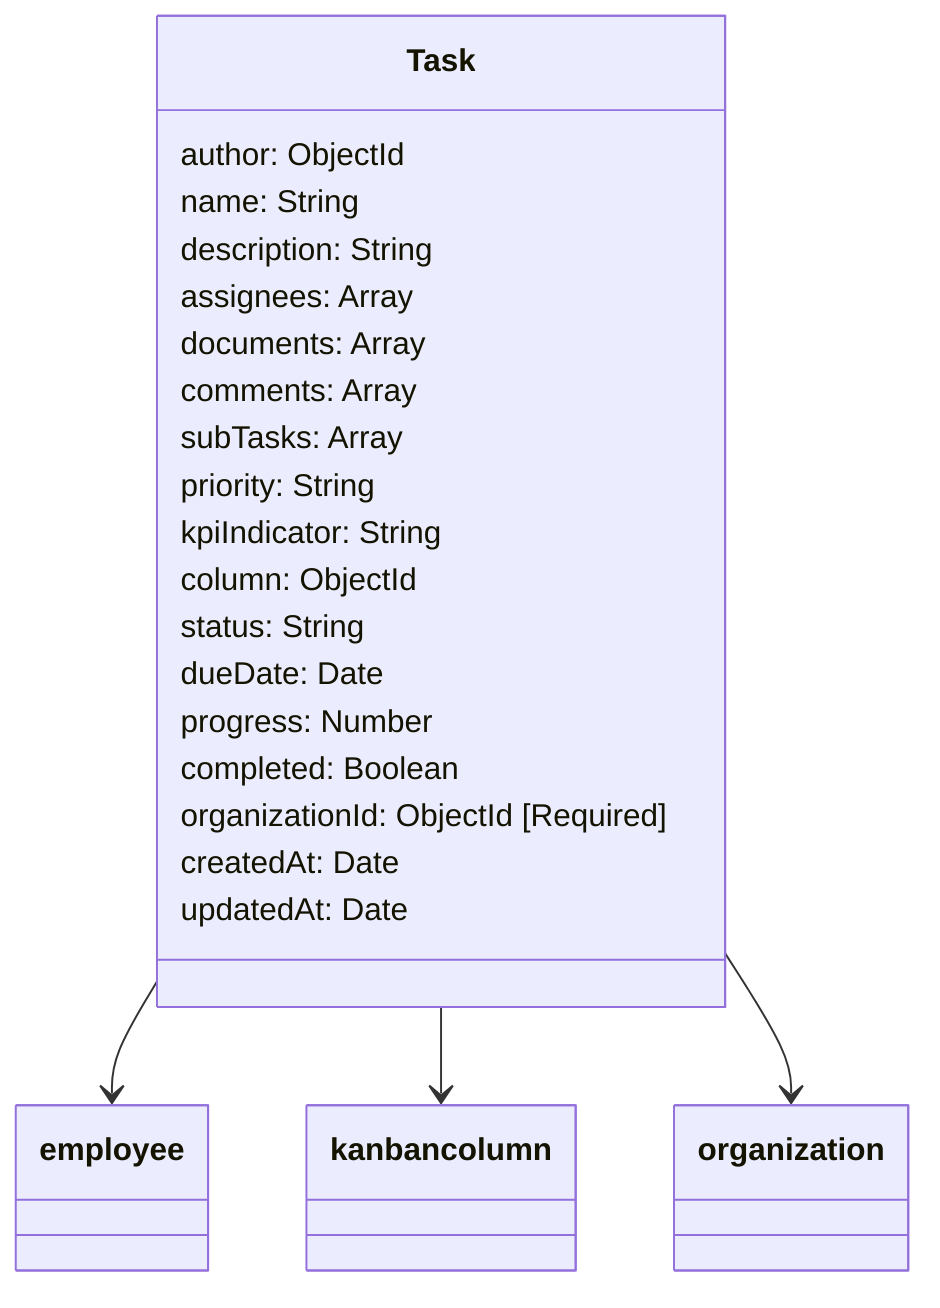 classDiagram
  class Task {
    author: ObjectId
    name: String
    description: String
    assignees: Array
    documents: Array
    comments: Array
    subTasks: Array
    priority: String
    kpiIndicator: String
    column: ObjectId
    status: String
    dueDate: Date
    progress: Number
    completed: Boolean
    organizationId: ObjectId [Required]
    createdAt: Date
    updatedAt: Date
  }

  Task --> employee
  Task --> kanbancolumn
  Task --> organization
